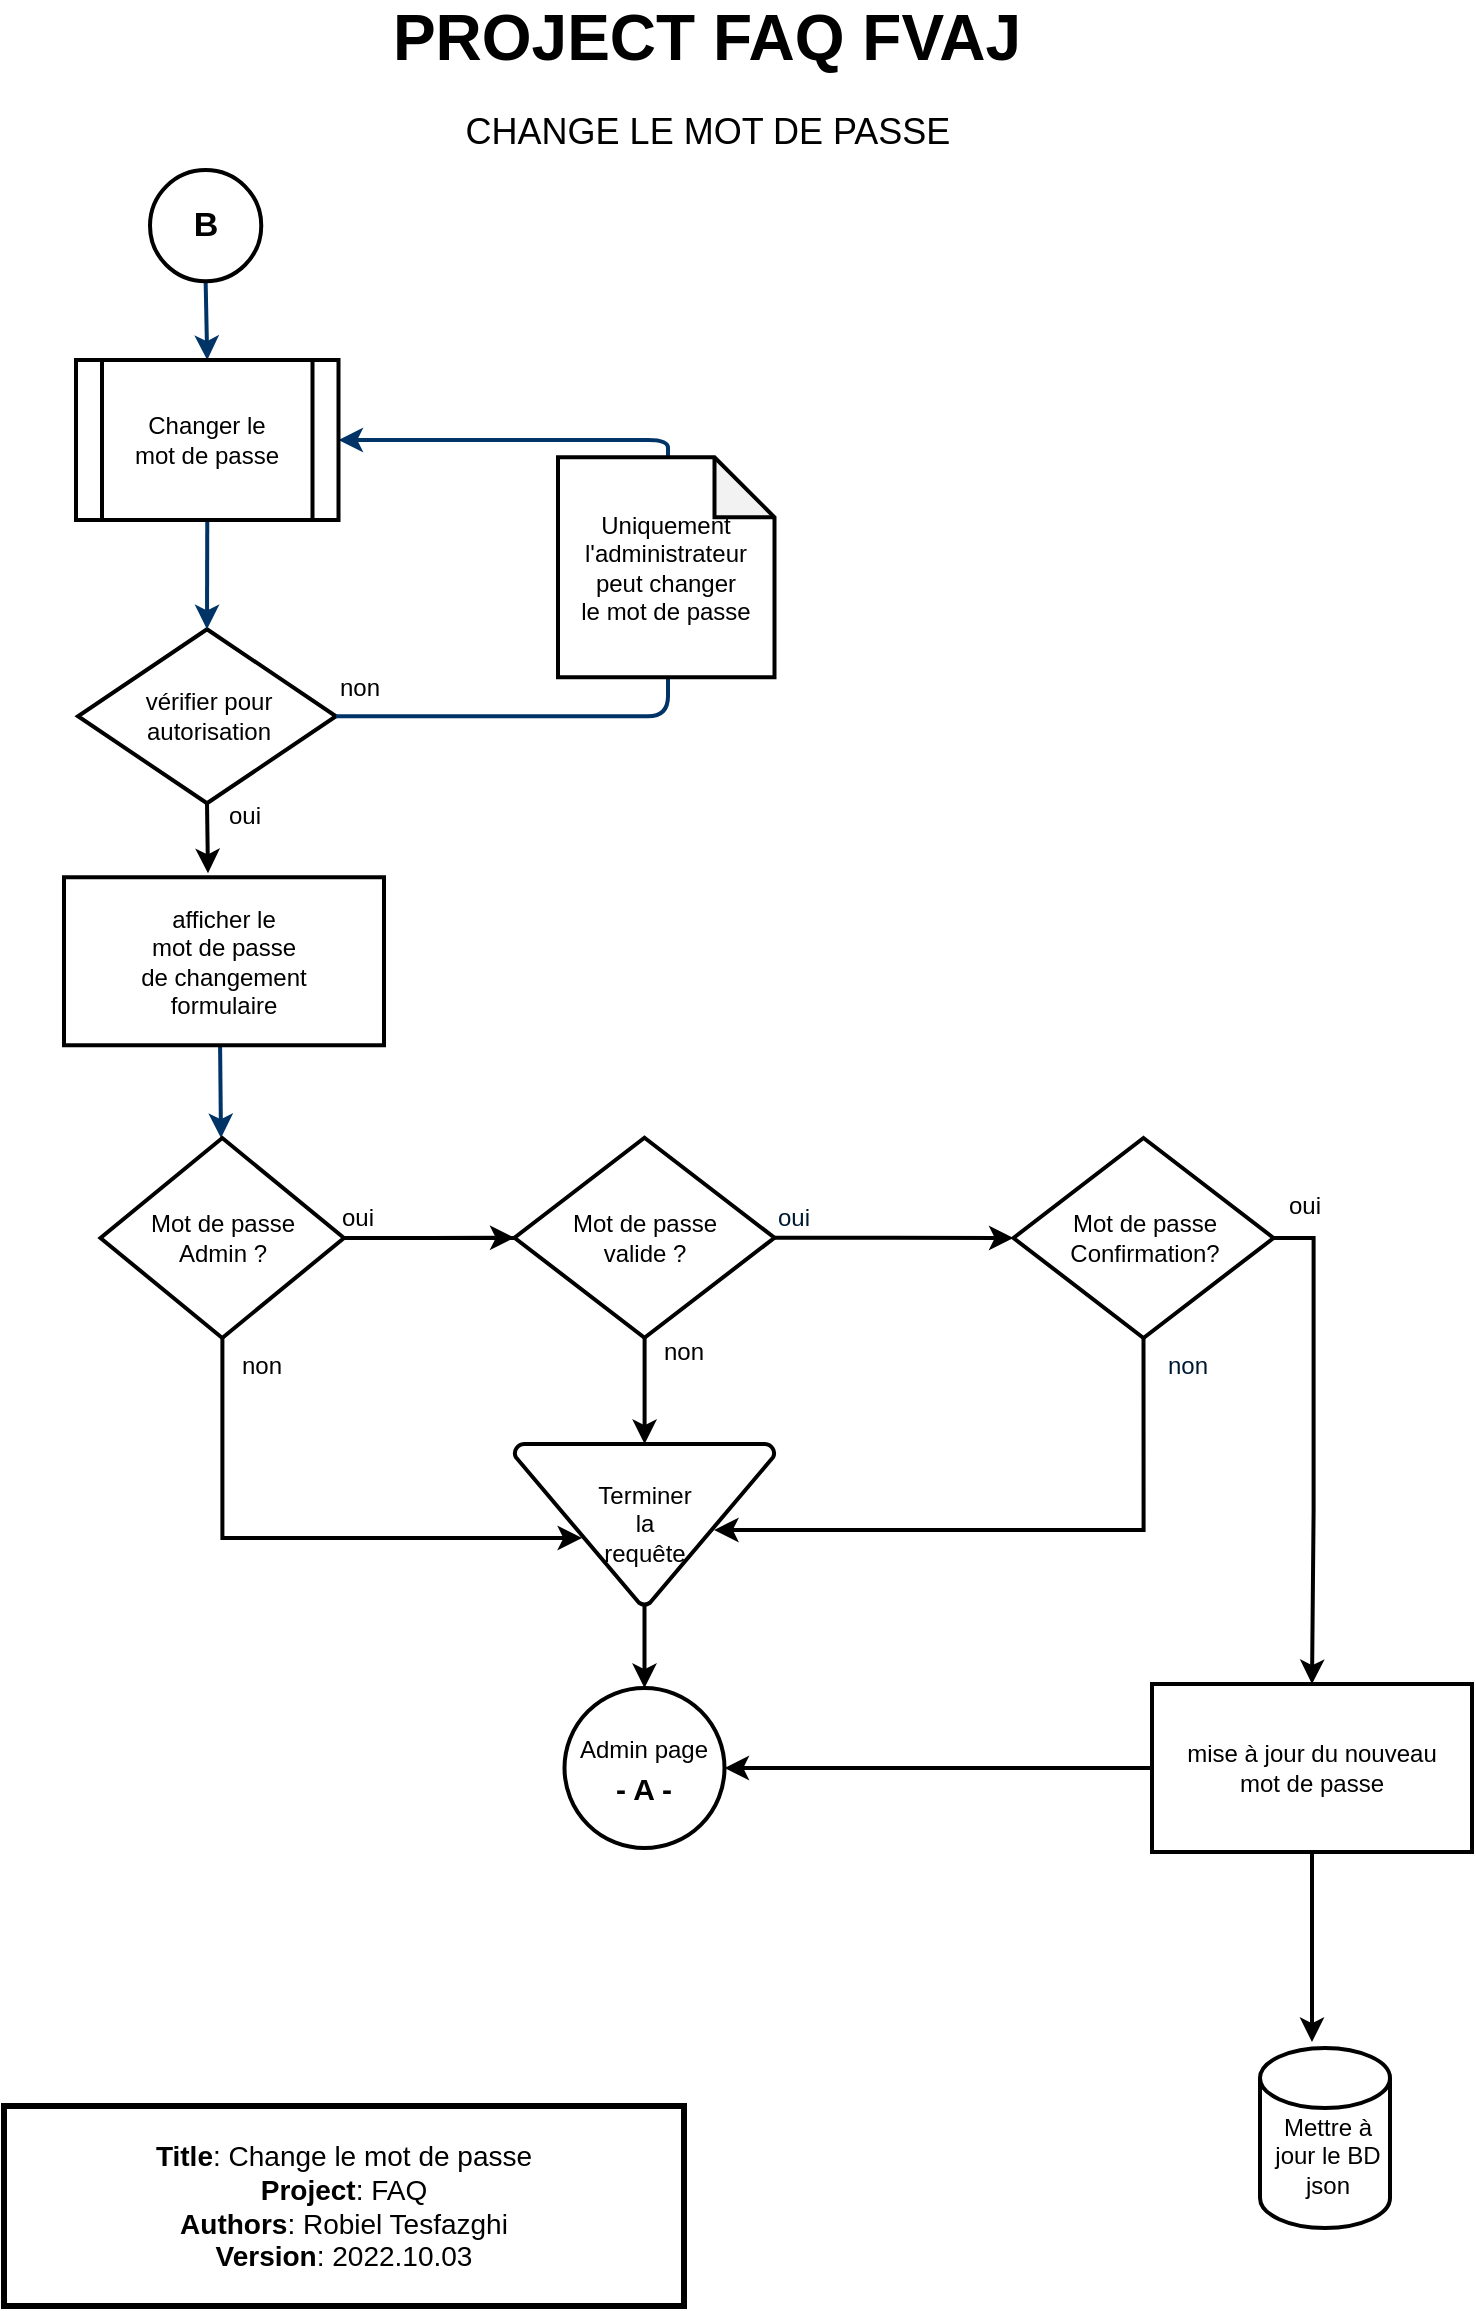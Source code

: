 <mxfile version="20.4.0" type="device"><diagram id="6a731a19-8d31-9384-78a2-239565b7b9f0" name="Page-1"><mxGraphModel dx="2048" dy="1009" grid="1" gridSize="10" guides="1" tooltips="1" connect="1" arrows="1" fold="1" page="1" pageScale="1" pageWidth="827" pageHeight="1169" background="none" math="0" shadow="0"><root><mxCell id="0"/><mxCell id="1" parent="0"/><mxCell id="6" value="&lt;div style=&quot;&quot;&gt;vérifier pour&lt;/div&gt;&lt;div style=&quot;&quot;&gt;autorisation&lt;/div&gt;" style="shape=mxgraph.flowchart.decision;strokeWidth=2;gradientColor=none;gradientDirection=north;fontStyle=0;html=1;" parent="1" vertex="1"><mxGeometry x="77" y="321.63" width="129" height="87" as="geometry"/></mxCell><mxCell id="7" style="fontStyle=1;strokeColor=#003366;strokeWidth=2;html=1;entryX=0.5;entryY=0;entryDx=0;entryDy=0;exitX=0.5;exitY=1;exitDx=0;exitDy=0;" parent="1" source="RIBOKxy5dWW5THwyhJ-G-58" target="RIBOKxy5dWW5THwyhJ-G-53" edge="1"><mxGeometry relative="1" as="geometry"><mxPoint x="57" y="133.63" as="sourcePoint"/><mxPoint x="257" y="123.63" as="targetPoint"/></mxGeometry></mxCell><mxCell id="9" style="entryX=0.5;entryY=0;entryPerimeter=0;fontStyle=1;strokeColor=#003366;strokeWidth=2;html=1;exitX=0.5;exitY=1;exitDx=0;exitDy=0;" parent="1" source="RIBOKxy5dWW5THwyhJ-G-53" target="6" edge="1"><mxGeometry relative="1" as="geometry"><mxPoint x="147" y="265.63" as="sourcePoint"/></mxGeometry></mxCell><mxCell id="10" value="" style="edgeStyle=elbowEdgeStyle;elbow=horizontal;entryX=0.5;entryY=0.91;entryPerimeter=0;exitX=1;exitY=0.5;exitPerimeter=0;fontStyle=1;strokeColor=#003366;strokeWidth=2;html=1;" parent="1" source="6" edge="1"><mxGeometry x="208" y="-35.87" width="100" height="100" as="geometry"><mxPoint x="577" y="382.63" as="sourcePoint"/><mxPoint x="377" y="309.34" as="targetPoint"/><Array as="points"><mxPoint x="372" y="335.63"/></Array></mxGeometry></mxCell><mxCell id="11" value="non" style="text;fontStyle=0;html=1;strokeColor=none;gradientColor=none;fillColor=none;strokeWidth=2;" parent="1" vertex="1"><mxGeometry x="206" y="337" width="40" height="26" as="geometry"/></mxCell><mxCell id="14" value="oui" style="text;fontStyle=0;html=1;strokeColor=none;gradientColor=none;fillColor=none;strokeWidth=2;align=center;" parent="1" vertex="1"><mxGeometry x="140" y="400.63" width="40" height="26" as="geometry"/></mxCell><mxCell id="17" value="" style="edgeStyle=elbowEdgeStyle;elbow=horizontal;fontStyle=1;strokeColor=#003366;strokeWidth=2;html=1;entryX=0.5;entryY=0;entryDx=0;entryDy=0;entryPerimeter=0;" parent="1" target="24" edge="1"><mxGeometry x="-173" y="-64.37" width="100" height="100" as="geometry"><mxPoint x="148" y="525.63" as="sourcePoint"/><mxPoint x="147" y="575.63" as="targetPoint"/></mxGeometry></mxCell><mxCell id="CzmSLehMyoC1VKBGu1We-62" style="edgeStyle=orthogonalEdgeStyle;rounded=0;orthogonalLoop=1;jettySize=auto;html=1;entryX=0;entryY=0.5;entryDx=0;entryDy=0;entryPerimeter=0;strokeWidth=2;" parent="1" source="24" target="28" edge="1"><mxGeometry relative="1" as="geometry"/></mxCell><mxCell id="CzmSLehMyoC1VKBGu1We-68" style="edgeStyle=orthogonalEdgeStyle;rounded=0;orthogonalLoop=1;jettySize=auto;html=1;strokeWidth=2;" parent="1" source="24" target="32" edge="1"><mxGeometry relative="1" as="geometry"/></mxCell><mxCell id="CzmSLehMyoC1VKBGu1We-80" style="edgeStyle=orthogonalEdgeStyle;rounded=0;orthogonalLoop=1;jettySize=auto;html=1;entryX=0.26;entryY=0.584;entryDx=0;entryDy=0;entryPerimeter=0;strokeWidth=2;" parent="1" source="24" target="32" edge="1"><mxGeometry relative="1" as="geometry"><Array as="points"><mxPoint x="149" y="776"/></Array></mxGeometry></mxCell><mxCell id="24" value="Mot de passe &lt;br&gt;Admin ?" style="shape=mxgraph.flowchart.decision;strokeWidth=2;gradientColor=none;gradientDirection=north;fontStyle=0;html=1;" parent="1" vertex="1"><mxGeometry x="88.25" y="576" width="121.75" height="100" as="geometry"/></mxCell><mxCell id="27" value="oui" style="text;fontStyle=0;html=1;strokeColor=none;gradientColor=none;fillColor=none;strokeWidth=2;" parent="1" vertex="1"><mxGeometry x="207" y="601.88" width="40" height="26" as="geometry"/></mxCell><mxCell id="CzmSLehMyoC1VKBGu1We-65" style="edgeStyle=orthogonalEdgeStyle;rounded=0;orthogonalLoop=1;jettySize=auto;html=1;entryX=0;entryY=0.5;entryDx=0;entryDy=0;entryPerimeter=0;strokeWidth=2;" parent="1" source="28" target="29" edge="1"><mxGeometry relative="1" as="geometry"/></mxCell><mxCell id="28" value="Mot de passe &lt;br&gt;valide ?" style="shape=mxgraph.flowchart.decision;strokeWidth=2;gradientColor=none;gradientDirection=north;fontStyle=0;html=1;" parent="1" vertex="1"><mxGeometry x="295.25" y="575.88" width="130" height="100" as="geometry"/></mxCell><mxCell id="CzmSLehMyoC1VKBGu1We-66" style="edgeStyle=orthogonalEdgeStyle;rounded=0;orthogonalLoop=1;jettySize=auto;html=1;entryX=0.5;entryY=0;entryDx=0;entryDy=0;strokeWidth=2;exitX=1;exitY=0.5;exitDx=0;exitDy=0;exitPerimeter=0;" parent="1" source="29" target="RIBOKxy5dWW5THwyhJ-G-55" edge="1"><mxGeometry relative="1" as="geometry"/></mxCell><mxCell id="CzmSLehMyoC1VKBGu1We-85" style="edgeStyle=orthogonalEdgeStyle;rounded=0;orthogonalLoop=1;jettySize=auto;html=1;entryX=0.806;entryY=0.534;entryDx=0;entryDy=0;entryPerimeter=0;strokeWidth=2;exitX=0.5;exitY=1;exitDx=0;exitDy=0;exitPerimeter=0;" parent="1" source="29" edge="1"><mxGeometry relative="1" as="geometry"><mxPoint x="604.8" y="676" as="sourcePoint"/><mxPoint x="395.03" y="771.987" as="targetPoint"/><Array as="points"><mxPoint x="610" y="772"/></Array></mxGeometry></mxCell><mxCell id="29" value="Mot de passe &lt;br&gt;Confirmation?" style="shape=mxgraph.flowchart.decision;strokeWidth=2;gradientColor=none;gradientDirection=north;fontStyle=0;html=1;" parent="1" vertex="1"><mxGeometry x="544.75" y="576" width="130" height="100" as="geometry"/></mxCell><mxCell id="1ff7pNaQVneSH9qMjiJY-53" style="edgeStyle=orthogonalEdgeStyle;rounded=0;orthogonalLoop=1;jettySize=auto;html=1;entryX=0.5;entryY=0;entryDx=0;entryDy=0;strokeWidth=2;" parent="1" source="32" target="RIBOKxy5dWW5THwyhJ-G-66" edge="1"><mxGeometry relative="1" as="geometry"/></mxCell><mxCell id="32" value="Terminer &lt;br&gt;la &lt;br&gt;requête" style="shape=mxgraph.flowchart.merge_or_storage;strokeWidth=2;gradientColor=none;gradientDirection=north;fontStyle=0;html=1;" parent="1" vertex="1"><mxGeometry x="295.25" y="729" width="130" height="80.5" as="geometry"/></mxCell><mxCell id="46" value="non" style="text;fontStyle=0;html=1;strokeColor=none;gradientColor=none;fillColor=none;strokeWidth=2;" parent="1" vertex="1"><mxGeometry x="157" y="675.88" width="40" height="26" as="geometry"/></mxCell><mxCell id="47" value="oui" style="text;fontColor=#001933;fontStyle=0;html=1;strokeColor=none;gradientColor=none;fillColor=none;strokeWidth=2;" parent="1" vertex="1"><mxGeometry x="425.25" y="601.88" width="40" height="26" as="geometry"/></mxCell><mxCell id="50" value="non" style="text;fontColor=#001933;fontStyle=0;html=1;strokeColor=none;gradientColor=none;fillColor=none;strokeWidth=2;" parent="1" vertex="1"><mxGeometry x="620" y="676" width="40" height="26" as="geometry"/></mxCell><mxCell id="52" value="" style="edgeStyle=elbowEdgeStyle;elbow=horizontal;exitX=0.5;exitY=0.09;exitPerimeter=0;entryX=1;entryY=0.5;fontStyle=1;strokeColor=#003366;strokeWidth=2;html=1;entryDx=0;entryDy=0;" parent="1" target="RIBOKxy5dWW5THwyhJ-G-53" edge="1"><mxGeometry x="-173" y="-64.37" width="100" height="100" as="geometry"><mxPoint x="377" y="242.92" as="sourcePoint"/><mxPoint x="211.395" y="225.63" as="targetPoint"/><Array as="points"><mxPoint x="372" y="235.63"/></Array></mxGeometry></mxCell><mxCell id="53" value="oui" style="text;fontStyle=0;html=1;strokeColor=none;gradientColor=none;fillColor=none;strokeWidth=2;align=center;" parent="1" vertex="1"><mxGeometry x="670" y="596" width="40" height="26" as="geometry"/></mxCell><mxCell id="mBBVKMEMSPNzFvPRmkVC-56" value="" style="shape=cylinder3;whiteSpace=wrap;html=1;boundedLbl=1;backgroundOutline=1;size=15;strokeWidth=2;" parent="1" vertex="1"><mxGeometry x="668" y="1031" width="65" height="90" as="geometry"/></mxCell><mxCell id="mBBVKMEMSPNzFvPRmkVC-57" value="Mettre à jour le BD json" style="text;html=1;strokeColor=none;fillColor=none;align=center;verticalAlign=middle;whiteSpace=wrap;rounded=0;strokeWidth=2;" parent="1" vertex="1"><mxGeometry x="671.5" y="1071" width="60" height="27" as="geometry"/></mxCell><mxCell id="mBBVKMEMSPNzFvPRmkVC-60" value="non" style="text;fontStyle=0;html=1;strokeColor=none;gradientColor=none;fillColor=none;strokeWidth=2;" parent="1" vertex="1"><mxGeometry x="368" y="669.13" width="47" height="26" as="geometry"/></mxCell><mxCell id="RIBOKxy5dWW5THwyhJ-G-53" value="&lt;div style=&quot;&quot;&gt;&lt;span style=&quot;&quot;&gt;Changer le&lt;/span&gt;&lt;br style=&quot;&quot;&gt;&lt;span style=&quot;&quot;&gt;mot de passe&lt;/span&gt;&lt;br&gt;&lt;/div&gt;" style="shape=process;whiteSpace=wrap;html=1;backgroundOutline=1;strokeWidth=2;" parent="1" vertex="1"><mxGeometry x="76" y="187" width="131.25" height="80" as="geometry"/></mxCell><mxCell id="RIBOKxy5dWW5THwyhJ-G-54" value="&lt;span style=&quot;&quot;&gt;Uniquement l'administrateur&lt;/span&gt;&lt;br style=&quot;&quot;&gt;&lt;span style=&quot;&quot;&gt;peut&amp;nbsp;&lt;/span&gt;&lt;span style=&quot;background-color: initial;&quot;&gt;changer&lt;br&gt;le mot de passe&lt;/span&gt;" style="shape=note;whiteSpace=wrap;html=1;backgroundOutline=1;darkOpacity=0.05;strokeWidth=2;" parent="1" vertex="1"><mxGeometry x="317" y="235.63" width="108.25" height="110" as="geometry"/></mxCell><mxCell id="CzmSLehMyoC1VKBGu1We-75" style="edgeStyle=orthogonalEdgeStyle;rounded=0;orthogonalLoop=1;jettySize=auto;html=1;entryX=1;entryY=0.5;entryDx=0;entryDy=0;strokeWidth=2;" parent="1" source="RIBOKxy5dWW5THwyhJ-G-55" target="RIBOKxy5dWW5THwyhJ-G-66" edge="1"><mxGeometry relative="1" as="geometry"/></mxCell><mxCell id="1ff7pNaQVneSH9qMjiJY-54" style="edgeStyle=orthogonalEdgeStyle;rounded=0;orthogonalLoop=1;jettySize=auto;html=1;entryX=0.4;entryY=-0.033;entryDx=0;entryDy=0;entryPerimeter=0;strokeWidth=2;" parent="1" source="RIBOKxy5dWW5THwyhJ-G-55" target="mBBVKMEMSPNzFvPRmkVC-56" edge="1"><mxGeometry relative="1" as="geometry"/></mxCell><mxCell id="RIBOKxy5dWW5THwyhJ-G-55" value="&lt;span style=&quot;&quot;&gt;mise à jour du nouveau&lt;/span&gt;&lt;br style=&quot;&quot;&gt;&lt;span style=&quot;&quot;&gt;mot de passe&lt;/span&gt;" style="rounded=0;whiteSpace=wrap;html=1;strokeWidth=2;" parent="1" vertex="1"><mxGeometry x="614" y="849" width="160" height="84" as="geometry"/></mxCell><mxCell id="RIBOKxy5dWW5THwyhJ-G-56" value="&lt;span style=&quot;&quot;&gt;afficher le&lt;/span&gt;&lt;br style=&quot;&quot;&gt;&lt;span style=&quot;&quot;&gt;mot de passe&lt;/span&gt;&lt;br style=&quot;&quot;&gt;&lt;span style=&quot;&quot;&gt;de changement&lt;/span&gt;&lt;br style=&quot;&quot;&gt;&lt;span style=&quot;&quot;&gt;formulaire&lt;/span&gt;" style="rounded=0;whiteSpace=wrap;html=1;strokeWidth=2;" parent="1" vertex="1"><mxGeometry x="70" y="445.63" width="160" height="84" as="geometry"/></mxCell><mxCell id="RIBOKxy5dWW5THwyhJ-G-58" value="&lt;b&gt;&lt;font style=&quot;font-size: 17px;&quot;&gt;B&lt;/font&gt;&lt;/b&gt;" style="ellipse;whiteSpace=wrap;html=1;aspect=fixed;strokeWidth=2;" parent="1" vertex="1"><mxGeometry x="113" y="92" width="55.63" height="55.63" as="geometry"/></mxCell><mxCell id="RIBOKxy5dWW5THwyhJ-G-66" value="&lt;span style=&quot;font-size: 12px;&quot;&gt;Admin page&lt;/span&gt;&lt;br style=&quot;font-size: 12px;&quot;&gt;&lt;b style=&quot;font-size: 12px;&quot;&gt;&lt;font style=&quot;font-size: 15px;&quot;&gt;- A -&lt;/font&gt;&lt;/b&gt;" style="ellipse;whiteSpace=wrap;html=1;aspect=fixed;strokeWidth=2;fontSize=17;" parent="1" vertex="1"><mxGeometry x="320.25" y="851" width="80" height="80" as="geometry"/></mxCell><mxCell id="CzmSLehMyoC1VKBGu1We-53" value="" style="endArrow=classic;html=1;rounded=0;entryX=0.45;entryY=-0.024;entryDx=0;entryDy=0;entryPerimeter=0;exitX=0.5;exitY=1;exitDx=0;exitDy=0;exitPerimeter=0;strokeWidth=2;" parent="1" source="6" target="RIBOKxy5dWW5THwyhJ-G-56" edge="1"><mxGeometry width="50" height="50" relative="1" as="geometry"><mxPoint x="7" y="445.63" as="sourcePoint"/><mxPoint x="57" y="395.63" as="targetPoint"/></mxGeometry></mxCell><mxCell id="CzmSLehMyoC1VKBGu1We-87" value="&lt;font style=&quot;font-size: 14px;&quot;&gt;&lt;b&gt;Title&lt;/b&gt;: Change le mot de passe&lt;br&gt;&lt;b&gt;Project&lt;/b&gt;: FAQ&lt;br&gt;&lt;b&gt;Authors&lt;/b&gt;: Robiel Tesfazghi&lt;br&gt;&lt;b&gt;Version&lt;/b&gt;: 2022.10.03&lt;/font&gt;" style="rounded=0;whiteSpace=wrap;html=1;strokeWidth=3;" parent="1" vertex="1"><mxGeometry x="40" y="1060" width="340" height="100" as="geometry"/></mxCell><mxCell id="GqsshWmj6LXmmfu4fDZQ-53" value="&lt;b&gt;&lt;font style=&quot;font-size: 32px;&quot;&gt;PROJECT FAQ FVAJ&lt;/font&gt;&lt;/b&gt;" style="text;html=1;strokeColor=none;fillColor=none;align=center;verticalAlign=middle;whiteSpace=wrap;rounded=0;fontSize=24;" vertex="1" parent="1"><mxGeometry x="213.88" y="11" width="355.25" height="30" as="geometry"/></mxCell><mxCell id="GqsshWmj6LXmmfu4fDZQ-54" value="&lt;font style=&quot;font-size: 18px;&quot;&gt;CHANGE LE MOT DE PASSE&lt;/font&gt;" style="text;html=1;strokeColor=none;fillColor=none;align=center;verticalAlign=middle;whiteSpace=wrap;rounded=0;fontSize=24;" vertex="1" parent="1"><mxGeometry x="251.5" y="56" width="280" height="30" as="geometry"/></mxCell></root></mxGraphModel></diagram></mxfile>